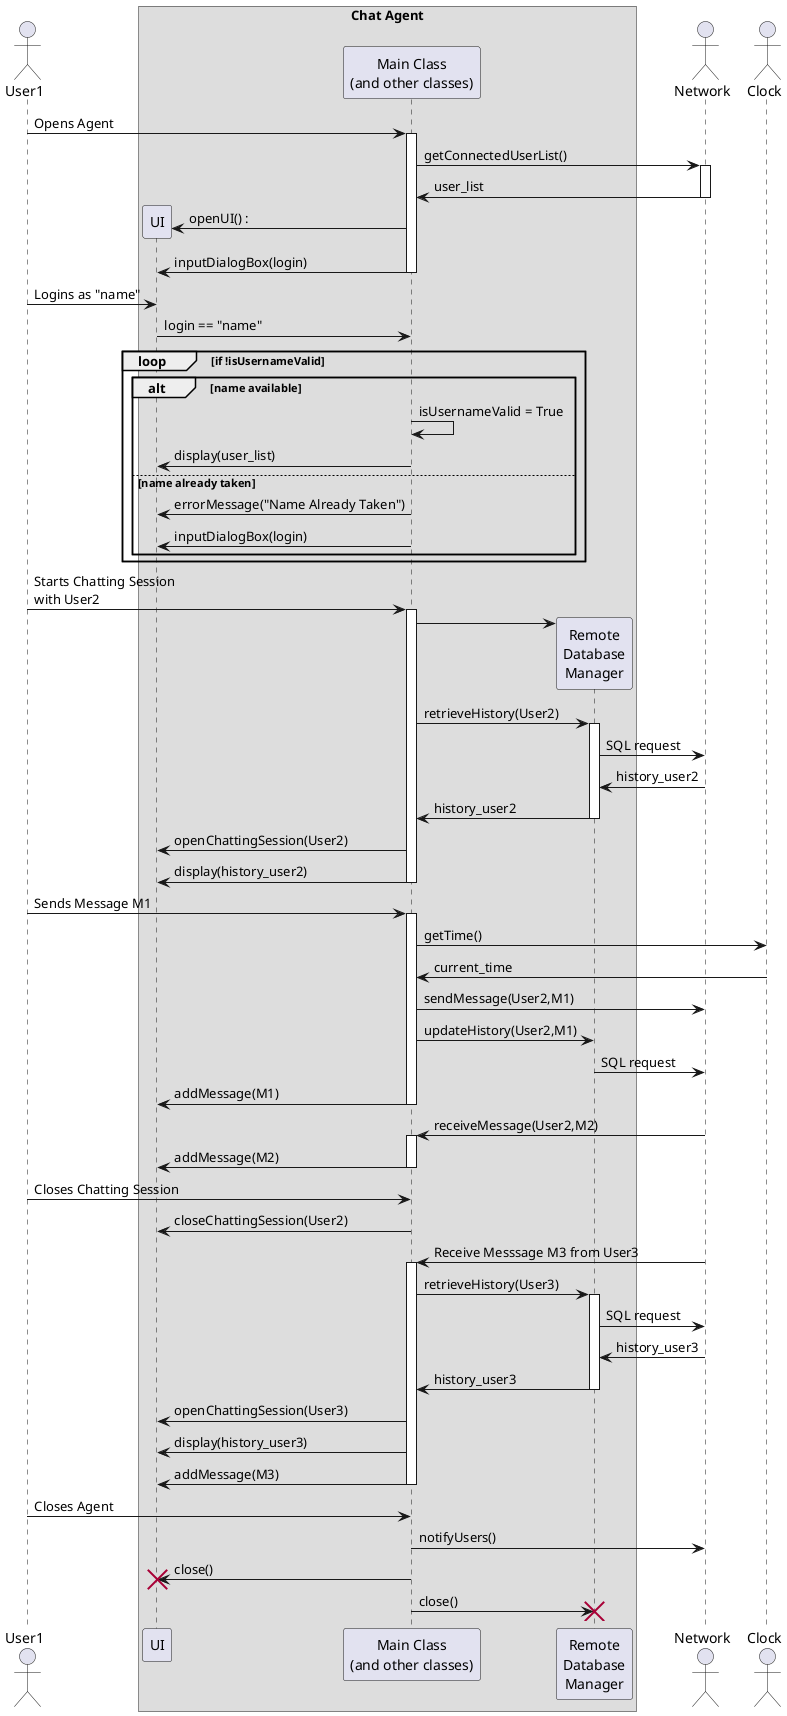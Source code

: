 @startuml ChatAgentWhiteBoxSequence
actor User1 as User
box "Chat Agent"
  participant UI
  participant "Main Class\n(and other classes)" as chatAgent
  participant "Remote\nDatabase\nManager" as databaseManager
end box

actor "Network" as Network
actor "Clock" as Clock

User -> chatAgent ++ : Opens Agent
  chatAgent -> Network ++ : getConnectedUserList()
  Network -> chatAgent -- : user_list
  UI <- chatAgent ** : openUI() :
chatAgent -> UI -- : inputDialogBox(login)

User -> UI : Logins as "name"
UI -> chatAgent : login == "name"
loop if !isUsernameValid
alt name available
chatAgent -> chatAgent : isUsernameValid = True
UI <- chatAgent : display(user_list)
    else name already taken
UI <- chatAgent : errorMessage("Name Already Taken")
UI <- chatAgent -- : inputDialogBox(login)
    end
end

User -> chatAgent ++ : Starts Chatting Session\nwith User2
  chatAgent -> databaseManager ** 
  chatAgent -> databaseManager ++ : retrieveHistory(User2)
    databaseManager -> Network : SQL request
    Network -> databaseManager : history_user2
  databaseManager -> chatAgent -- : history_user2

  chatAgent -> UI : openChattingSession(User2)
chatAgent -> UI -- : display(history_user2)

User -> chatAgent ++ : Sends Message M1
  chatAgent -> Clock : getTime()
  Clock -> chatAgent : current_time

  chatAgent -> Network : sendMessage(User2,M1)

  chatAgent -> databaseManager : updateHistory(User2,M1)
    databaseManager -> Network : SQL request
chatAgent -> UI -- : addMessage(M1)

Network -> chatAgent ++ : receiveMessage(User2,M2)
chatAgent -> UI -- : addMessage(M2)

User -> chatAgent : Closes Chatting Session
chatAgent -> UI : closeChattingSession(User2)

Network -> chatAgent ++ : Receive Messsage M3 from User3
  chatAgent -> databaseManager ++ : retrieveHistory(User3)
    databaseManager -> Network : SQL request
    Network -> databaseManager : history_user3
  databaseManager -> chatAgent -- : history_user3
  chatAgent -> UI : openChattingSession(User3)
  chatAgent -> UI : display(history_user3)
chatAgent -> UI -- : addMessage(M3)

User -> chatAgent : Closes Agent
chatAgent -> Network : notifyUsers()
chatAgent -> UI !! : close()
chatAgent -> databaseManager !! : close()
@enduml